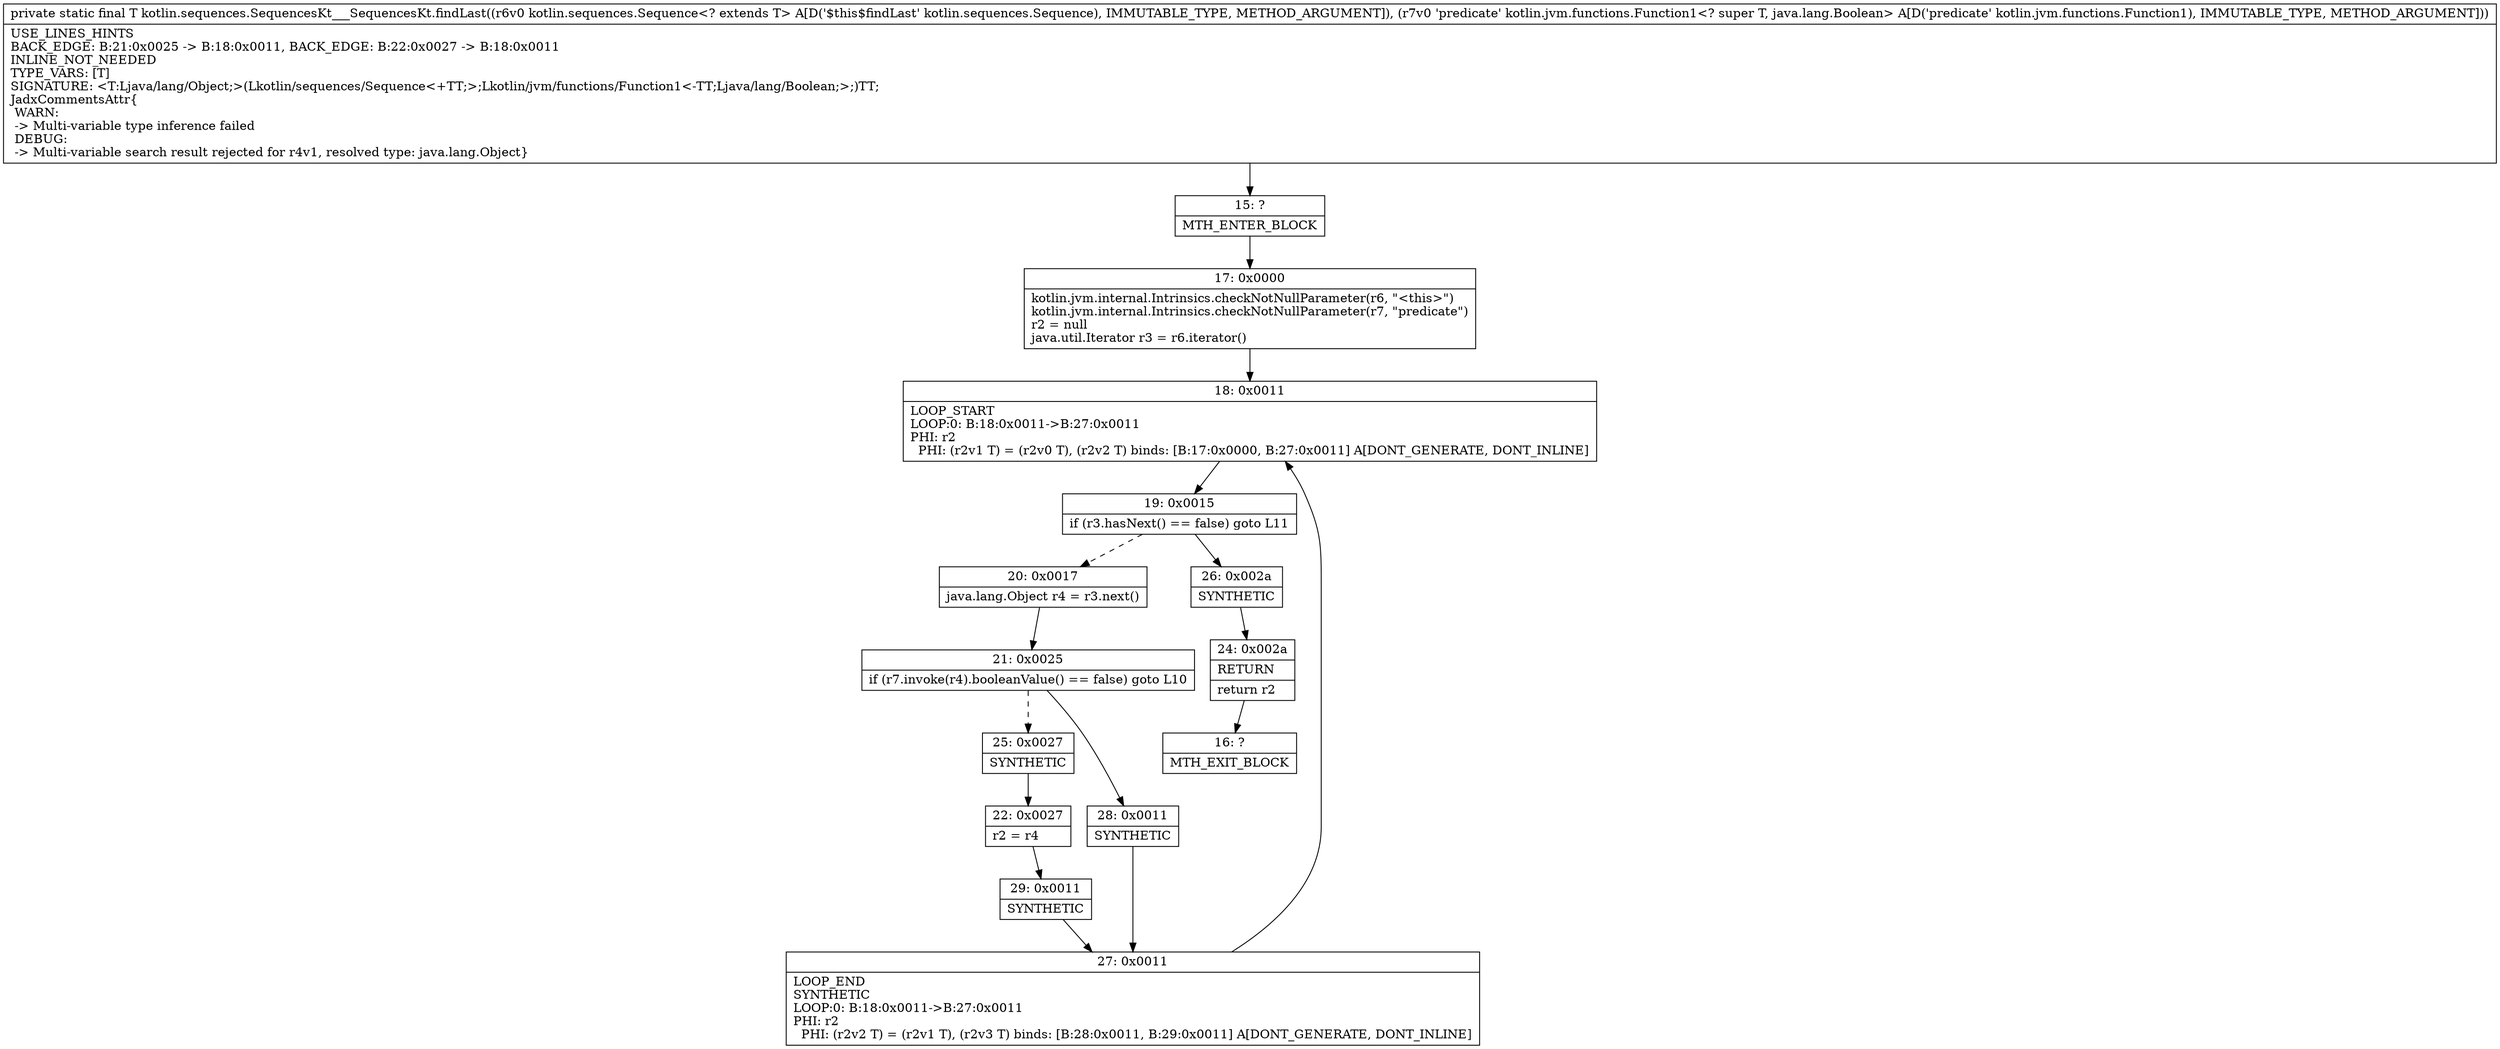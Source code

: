 digraph "CFG forkotlin.sequences.SequencesKt___SequencesKt.findLast(Lkotlin\/sequences\/Sequence;Lkotlin\/jvm\/functions\/Function1;)Ljava\/lang\/Object;" {
Node_15 [shape=record,label="{15\:\ ?|MTH_ENTER_BLOCK\l}"];
Node_17 [shape=record,label="{17\:\ 0x0000|kotlin.jvm.internal.Intrinsics.checkNotNullParameter(r6, \"\<this\>\")\lkotlin.jvm.internal.Intrinsics.checkNotNullParameter(r7, \"predicate\")\lr2 = null\ljava.util.Iterator r3 = r6.iterator()\l}"];
Node_18 [shape=record,label="{18\:\ 0x0011|LOOP_START\lLOOP:0: B:18:0x0011\-\>B:27:0x0011\lPHI: r2 \l  PHI: (r2v1 T) = (r2v0 T), (r2v2 T) binds: [B:17:0x0000, B:27:0x0011] A[DONT_GENERATE, DONT_INLINE]\l}"];
Node_19 [shape=record,label="{19\:\ 0x0015|if (r3.hasNext() == false) goto L11\l}"];
Node_20 [shape=record,label="{20\:\ 0x0017|java.lang.Object r4 = r3.next()\l}"];
Node_21 [shape=record,label="{21\:\ 0x0025|if (r7.invoke(r4).booleanValue() == false) goto L10\l}"];
Node_25 [shape=record,label="{25\:\ 0x0027|SYNTHETIC\l}"];
Node_22 [shape=record,label="{22\:\ 0x0027|r2 = r4\l}"];
Node_29 [shape=record,label="{29\:\ 0x0011|SYNTHETIC\l}"];
Node_27 [shape=record,label="{27\:\ 0x0011|LOOP_END\lSYNTHETIC\lLOOP:0: B:18:0x0011\-\>B:27:0x0011\lPHI: r2 \l  PHI: (r2v2 T) = (r2v1 T), (r2v3 T) binds: [B:28:0x0011, B:29:0x0011] A[DONT_GENERATE, DONT_INLINE]\l}"];
Node_28 [shape=record,label="{28\:\ 0x0011|SYNTHETIC\l}"];
Node_26 [shape=record,label="{26\:\ 0x002a|SYNTHETIC\l}"];
Node_24 [shape=record,label="{24\:\ 0x002a|RETURN\l|return r2\l}"];
Node_16 [shape=record,label="{16\:\ ?|MTH_EXIT_BLOCK\l}"];
MethodNode[shape=record,label="{private static final T kotlin.sequences.SequencesKt___SequencesKt.findLast((r6v0 kotlin.sequences.Sequence\<? extends T\> A[D('$this$findLast' kotlin.sequences.Sequence), IMMUTABLE_TYPE, METHOD_ARGUMENT]), (r7v0 'predicate' kotlin.jvm.functions.Function1\<? super T, java.lang.Boolean\> A[D('predicate' kotlin.jvm.functions.Function1), IMMUTABLE_TYPE, METHOD_ARGUMENT]))  | USE_LINES_HINTS\lBACK_EDGE: B:21:0x0025 \-\> B:18:0x0011, BACK_EDGE: B:22:0x0027 \-\> B:18:0x0011\lINLINE_NOT_NEEDED\lTYPE_VARS: [T]\lSIGNATURE: \<T:Ljava\/lang\/Object;\>(Lkotlin\/sequences\/Sequence\<+TT;\>;Lkotlin\/jvm\/functions\/Function1\<\-TT;Ljava\/lang\/Boolean;\>;)TT;\lJadxCommentsAttr\{\l WARN: \l \-\> Multi\-variable type inference failed\l DEBUG: \l \-\> Multi\-variable search result rejected for r4v1, resolved type: java.lang.Object\}\l}"];
MethodNode -> Node_15;Node_15 -> Node_17;
Node_17 -> Node_18;
Node_18 -> Node_19;
Node_19 -> Node_20[style=dashed];
Node_19 -> Node_26;
Node_20 -> Node_21;
Node_21 -> Node_25[style=dashed];
Node_21 -> Node_28;
Node_25 -> Node_22;
Node_22 -> Node_29;
Node_29 -> Node_27;
Node_27 -> Node_18;
Node_28 -> Node_27;
Node_26 -> Node_24;
Node_24 -> Node_16;
}

